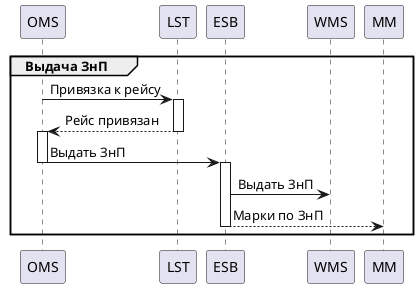 @startuml

group Выдача ЗнП

OMS -> LST : Привязка к рейсу

activate LST
LST --> OMS : Рейс привязан 
deactivate LST
activate OMS






      
        'Связка рейса и ЗнП'

        OMS -> ESB : Выдать ЗнП
        deactivate OMS
        activate ESB
        
        WMS <- ESB : Выдать ЗнП
        MM <-- ESB : Марки по ЗнП
        deactivate ESB
end


@enduml